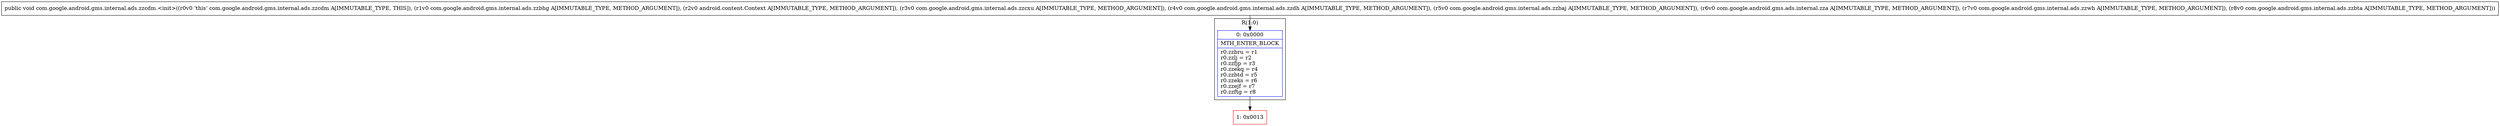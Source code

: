 digraph "CFG forcom.google.android.gms.internal.ads.zzcdm.\<init\>(Lcom\/google\/android\/gms\/internal\/ads\/zzbhg;Landroid\/content\/Context;Lcom\/google\/android\/gms\/internal\/ads\/zzcxu;Lcom\/google\/android\/gms\/internal\/ads\/zzdh;Lcom\/google\/android\/gms\/internal\/ads\/zzbaj;Lcom\/google\/android\/gms\/ads\/internal\/zza;Lcom\/google\/android\/gms\/internal\/ads\/zzwh;Lcom\/google\/android\/gms\/internal\/ads\/zzbta;)V" {
subgraph cluster_Region_613680757 {
label = "R(1:0)";
node [shape=record,color=blue];
Node_0 [shape=record,label="{0\:\ 0x0000|MTH_ENTER_BLOCK\l|r0.zzbru = r1\lr0.zzlj = r2\lr0.zzfjp = r3\lr0.zzekq = r4\lr0.zzbtd = r5\lr0.zzeks = r6\lr0.zzejf = r7\lr0.zzftg = r8\l}"];
}
Node_1 [shape=record,color=red,label="{1\:\ 0x0013}"];
MethodNode[shape=record,label="{public void com.google.android.gms.internal.ads.zzcdm.\<init\>((r0v0 'this' com.google.android.gms.internal.ads.zzcdm A[IMMUTABLE_TYPE, THIS]), (r1v0 com.google.android.gms.internal.ads.zzbhg A[IMMUTABLE_TYPE, METHOD_ARGUMENT]), (r2v0 android.content.Context A[IMMUTABLE_TYPE, METHOD_ARGUMENT]), (r3v0 com.google.android.gms.internal.ads.zzcxu A[IMMUTABLE_TYPE, METHOD_ARGUMENT]), (r4v0 com.google.android.gms.internal.ads.zzdh A[IMMUTABLE_TYPE, METHOD_ARGUMENT]), (r5v0 com.google.android.gms.internal.ads.zzbaj A[IMMUTABLE_TYPE, METHOD_ARGUMENT]), (r6v0 com.google.android.gms.ads.internal.zza A[IMMUTABLE_TYPE, METHOD_ARGUMENT]), (r7v0 com.google.android.gms.internal.ads.zzwh A[IMMUTABLE_TYPE, METHOD_ARGUMENT]), (r8v0 com.google.android.gms.internal.ads.zzbta A[IMMUTABLE_TYPE, METHOD_ARGUMENT])) }"];
MethodNode -> Node_0;
Node_0 -> Node_1;
}


